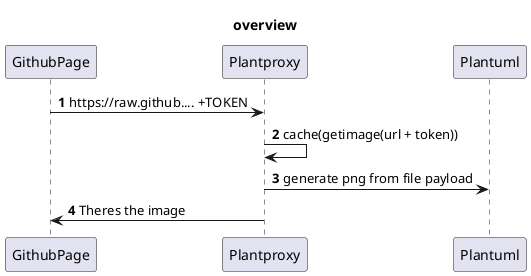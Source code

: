 @startuml 

title overview

autonumber

GithubPage -> Plantproxy : https://raw.github.... +TOKEN

Plantproxy -> Plantproxy: cache(getimage(url + token))

Plantproxy -> Plantuml : generate png from file payload

Plantproxy -> GithubPage : Theres the image

@enduml